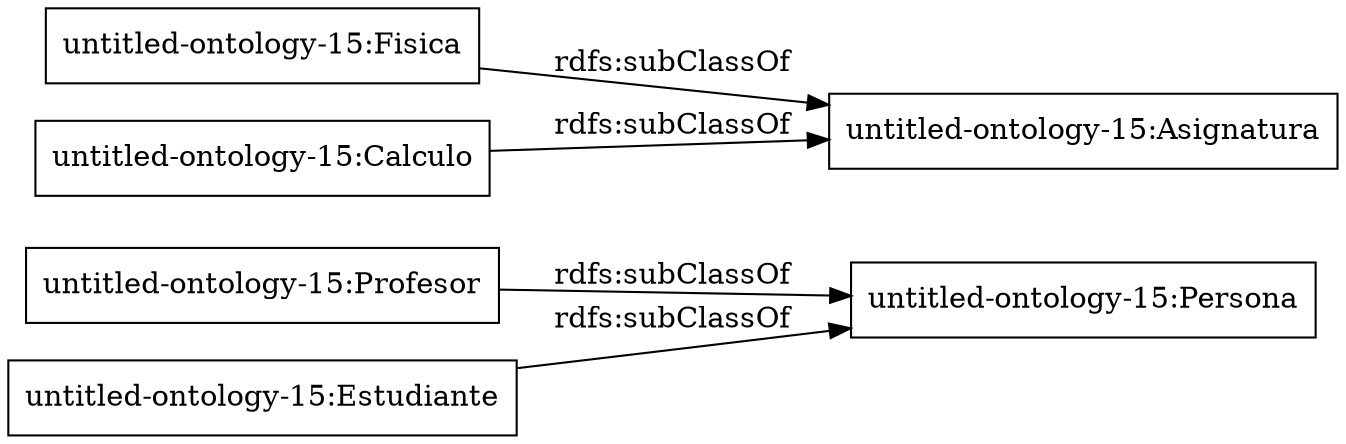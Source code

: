digraph ar2dtool_diagram { 
rankdir=LR;
size="1000"
node [shape = rectangle, color="black"]; "untitled-ontology-15:Profesor" "untitled-ontology-15:Persona" "untitled-ontology-15:Fisica" "untitled-ontology-15:Estudiante" "untitled-ontology-15:Calculo" "untitled-ontology-15:Asignatura" ; /*classes style*/
	"untitled-ontology-15:Profesor" -> "untitled-ontology-15:Persona" [ label = "rdfs:subClassOf" ];
	"untitled-ontology-15:Calculo" -> "untitled-ontology-15:Asignatura" [ label = "rdfs:subClassOf" ];
	"untitled-ontology-15:Estudiante" -> "untitled-ontology-15:Persona" [ label = "rdfs:subClassOf" ];
	"untitled-ontology-15:Fisica" -> "untitled-ontology-15:Asignatura" [ label = "rdfs:subClassOf" ];

}
